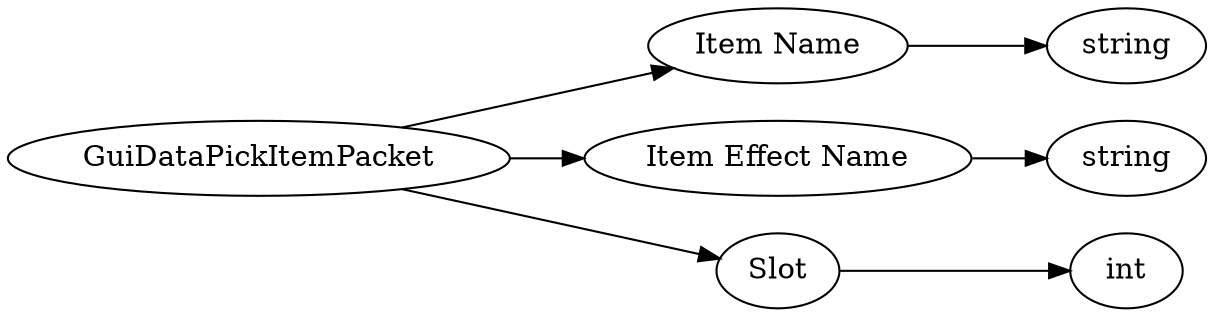 digraph "GuiDataPickItemPacket" {
rankdir = LR
0
0 -> 1
1 -> 2
0 -> 3
3 -> 4
0 -> 5
5 -> 6

0 [label="GuiDataPickItemPacket",comment="name: \"GuiDataPickItemPacket\", typeName: \"\", id: 0, branchId: 54, recurseId: -1, attributes: 0, notes: \"\""];
1 [label="Item Name",comment="name: \"Item Name\", typeName: \"\", id: 1, branchId: 0, recurseId: -1, attributes: 0, notes: \"\""];
2 [label="string",comment="name: \"string\", typeName: \"\", id: 2, branchId: 0, recurseId: -1, attributes: 512, notes: \"\""];
3 [label="Item Effect Name",comment="name: \"Item Effect Name\", typeName: \"\", id: 3, branchId: 0, recurseId: -1, attributes: 0, notes: \"\""];
4 [label="string",comment="name: \"string\", typeName: \"\", id: 4, branchId: 0, recurseId: -1, attributes: 512, notes: \"\""];
5 [label="Slot",comment="name: \"Slot\", typeName: \"\", id: 5, branchId: 0, recurseId: -1, attributes: 0, notes: \"\""];
6 [label="int",comment="name: \"int\", typeName: \"\", id: 6, branchId: 0, recurseId: -1, attributes: 512, notes: \"\""];
{ rank = max;2;4;6}

}
